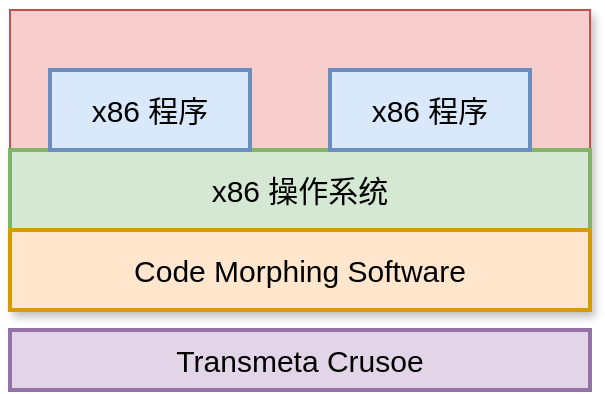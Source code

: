 <mxfile version="18.0.6" type="device"><diagram id="6A33YNNAumB7MYZeX0kF" name="第 1 页"><mxGraphModel dx="1422" dy="878" grid="1" gridSize="10" guides="1" tooltips="1" connect="1" arrows="1" fold="1" page="1" pageScale="1" pageWidth="1169" pageHeight="827" math="0" shadow="0"><root><mxCell id="0"/><mxCell id="1" parent="0"/><mxCell id="ilwvldRs2LF4P6J8dBxq-4" value="" style="rounded=0;whiteSpace=wrap;html=1;shadow=1;fillColor=#f8cecc;strokeColor=#b85450;" parent="1" vertex="1"><mxGeometry x="170" y="270" width="290" height="150" as="geometry"/></mxCell><mxCell id="HFxFIARsH69i7TdEn2C6-1" value="x86 操作系统" style="rounded=0;whiteSpace=wrap;html=1;fillColor=#d5e8d4;strokeColor=#82b366;fontSize=15;strokeWidth=2;glass=0;sketch=0;shadow=0;" parent="1" vertex="1"><mxGeometry x="170" y="340" width="290" height="40" as="geometry"/></mxCell><mxCell id="HFxFIARsH69i7TdEn2C6-2" value="Code Morphing Software " style="rounded=0;whiteSpace=wrap;html=1;fillColor=#ffe6cc;strokeColor=#d79b00;fontSize=15;strokeWidth=2;glass=0;sketch=0;shadow=0;" parent="1" vertex="1"><mxGeometry x="170" y="380" width="290" height="40" as="geometry"/></mxCell><mxCell id="Ow_WIXItOcsbwUhfGyvj-3" value="Transmeta&amp;nbsp;Crusoe" style="rounded=0;whiteSpace=wrap;html=1;fillColor=#e1d5e7;strokeColor=#9673a6;fontSize=15;strokeWidth=2;glass=0;sketch=0;shadow=0;" parent="1" vertex="1"><mxGeometry x="170" y="430" width="290" height="30" as="geometry"/></mxCell><mxCell id="ilwvldRs2LF4P6J8dBxq-1" value="x86 程序" style="rounded=0;whiteSpace=wrap;html=1;fillColor=#dae8fc;strokeColor=#6c8ebf;fontSize=15;strokeWidth=2;glass=0;sketch=0;shadow=0;" parent="1" vertex="1"><mxGeometry x="190" y="300" width="100" height="40" as="geometry"/></mxCell><mxCell id="H56SETvGJA3lj7kuVTXz-1" value="x86 程序" style="rounded=0;whiteSpace=wrap;html=1;fillColor=#dae8fc;strokeColor=#6c8ebf;fontSize=15;strokeWidth=2;glass=0;sketch=0;shadow=0;" vertex="1" parent="1"><mxGeometry x="330" y="300" width="100" height="40" as="geometry"/></mxCell></root></mxGraphModel></diagram></mxfile>